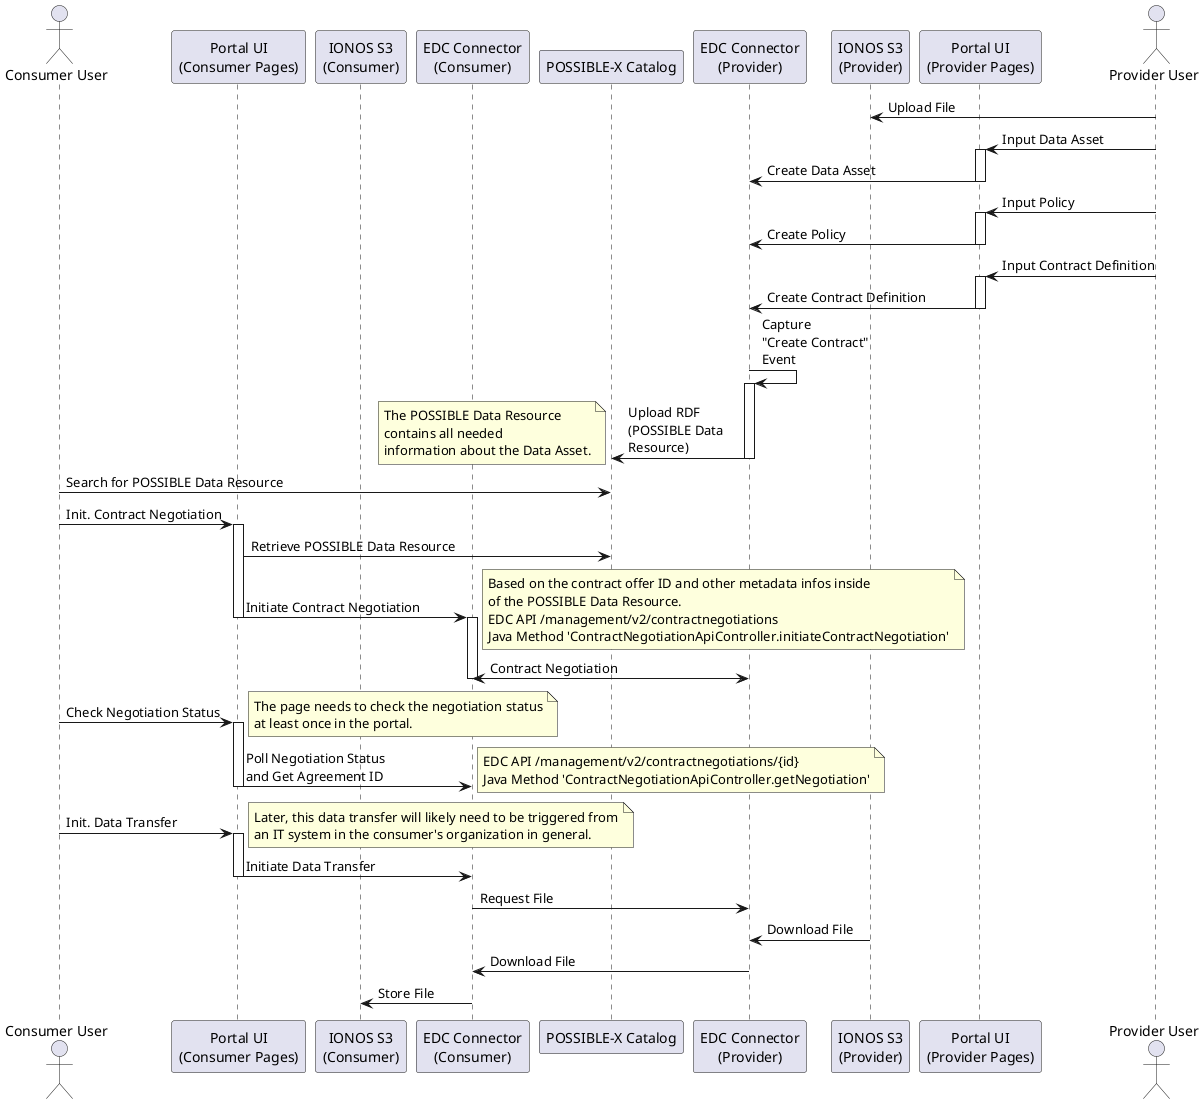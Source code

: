 @startuml edc-possible-x-catalog-integration-02

actor "Consumer User" as Consumer_User

participant "Portal UI\n(Consumer Pages)" as Portal_UI_Consumer
participant "IONOS S3\n(Consumer)" as ConsumerIONOSS3
participant "EDC Connector\n(Consumer)" as ConsumerEDC

participant "POSSIBLE-X Catalog" as PossibleXCatalog

participant "EDC Connector\n(Provider)" as ProviderEDC
participant "IONOS S3\n(Provider)" as ProviderIONOSS3
participant "Portal UI\n(Provider Pages)" as Portal_UI_Provider

actor "Provider User" as Provider_User


Provider_User -> ProviderIONOSS3 : Upload File

Provider_User -> Portal_UI_Provider : Input Data Asset
activate Portal_UI_Provider
Portal_UI_Provider -> ProviderEDC : Create Data Asset
deactivate Portal_UI_Provider

Provider_User -> Portal_UI_Provider : Input Policy
activate Portal_UI_Provider
Portal_UI_Provider -> ProviderEDC : Create Policy
deactivate Portal_UI_Provider

Provider_User -> Portal_UI_Provider : Input Contract Definition
activate Portal_UI_Provider
Portal_UI_Provider -> ProviderEDC : Create Contract Definition
deactivate Portal_UI_Provider


ProviderEDC -> ProviderEDC : Capture \n"Create Contract"\nEvent
activate ProviderEDC
ProviderEDC -> PossibleXCatalog : Upload RDF \n(POSSIBLE Data\nResource)
note left: The POSSIBLE Data Resource\ncontains all needed\ninformation about the Data Asset.
deactivate ProviderEDC


Consumer_User -> PossibleXCatalog : Search for POSSIBLE Data Resource

Consumer_User -> Portal_UI_Consumer : Init. Contract Negotiation
activate Portal_UI_Consumer
Portal_UI_Consumer -> PossibleXCatalog : Retrieve POSSIBLE Data Resource
Portal_UI_Consumer -> ConsumerEDC : Initiate Contract Negotiation
note right: Based on the contract offer ID and other metadata infos inside\nof the POSSIBLE Data Resource.\nEDC API /management/v2/contractnegotiations\nJava Method 'ContractNegotiationApiController.initiateContractNegotiation'
deactivate Portal_UI_Consumer
activate ConsumerEDC 
ConsumerEDC <-> ProviderEDC : Contract Negotiation
deactivate ConsumerEDC

Consumer_User -> Portal_UI_Consumer : Check Negotiation Status
note right: The page needs to check the negotiation status\nat least once in the portal.
activate Portal_UI_Consumer
Portal_UI_Consumer -> ConsumerEDC : Poll Negotiation Status\nand Get Agreement ID
note right: EDC API /management/v2/contractnegotiations/{id}\nJava Method 'ContractNegotiationApiController.getNegotiation'
deactivate Portal_UI_Consumer

Consumer_User -> Portal_UI_Consumer : Init. Data Transfer
note right: Later, this data transfer will likely need to be triggered from\nan IT system in the consumer's organization in general.
activate Portal_UI_Consumer
Portal_UI_Consumer -> ConsumerEDC : Initiate Data Transfer
deactivate Portal_UI_Consumer
ConsumerEDC -> ProviderEDC : Request File
ProviderIONOSS3 -> ProviderEDC : Download File
ProviderEDC -> ConsumerEDC : Download File
ConsumerEDC -> ConsumerIONOSS3 : Store File


@enduml
